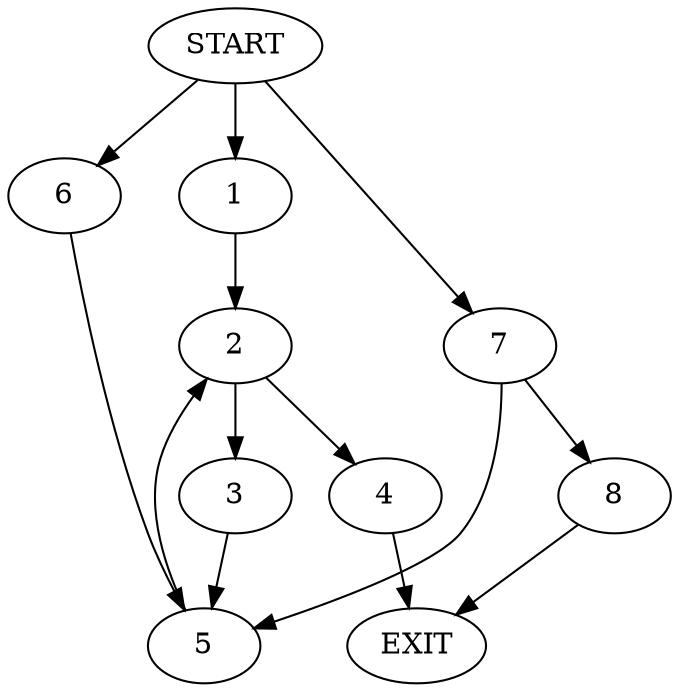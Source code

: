 digraph {
0 [label="START"]
9 [label="EXIT"]
0 -> 1
1 -> 2
2 -> 3
2 -> 4
4 -> 9
3 -> 5
5 -> 2
0 -> 6
6 -> 5
0 -> 7
7 -> 5
7 -> 8
8 -> 9
}
